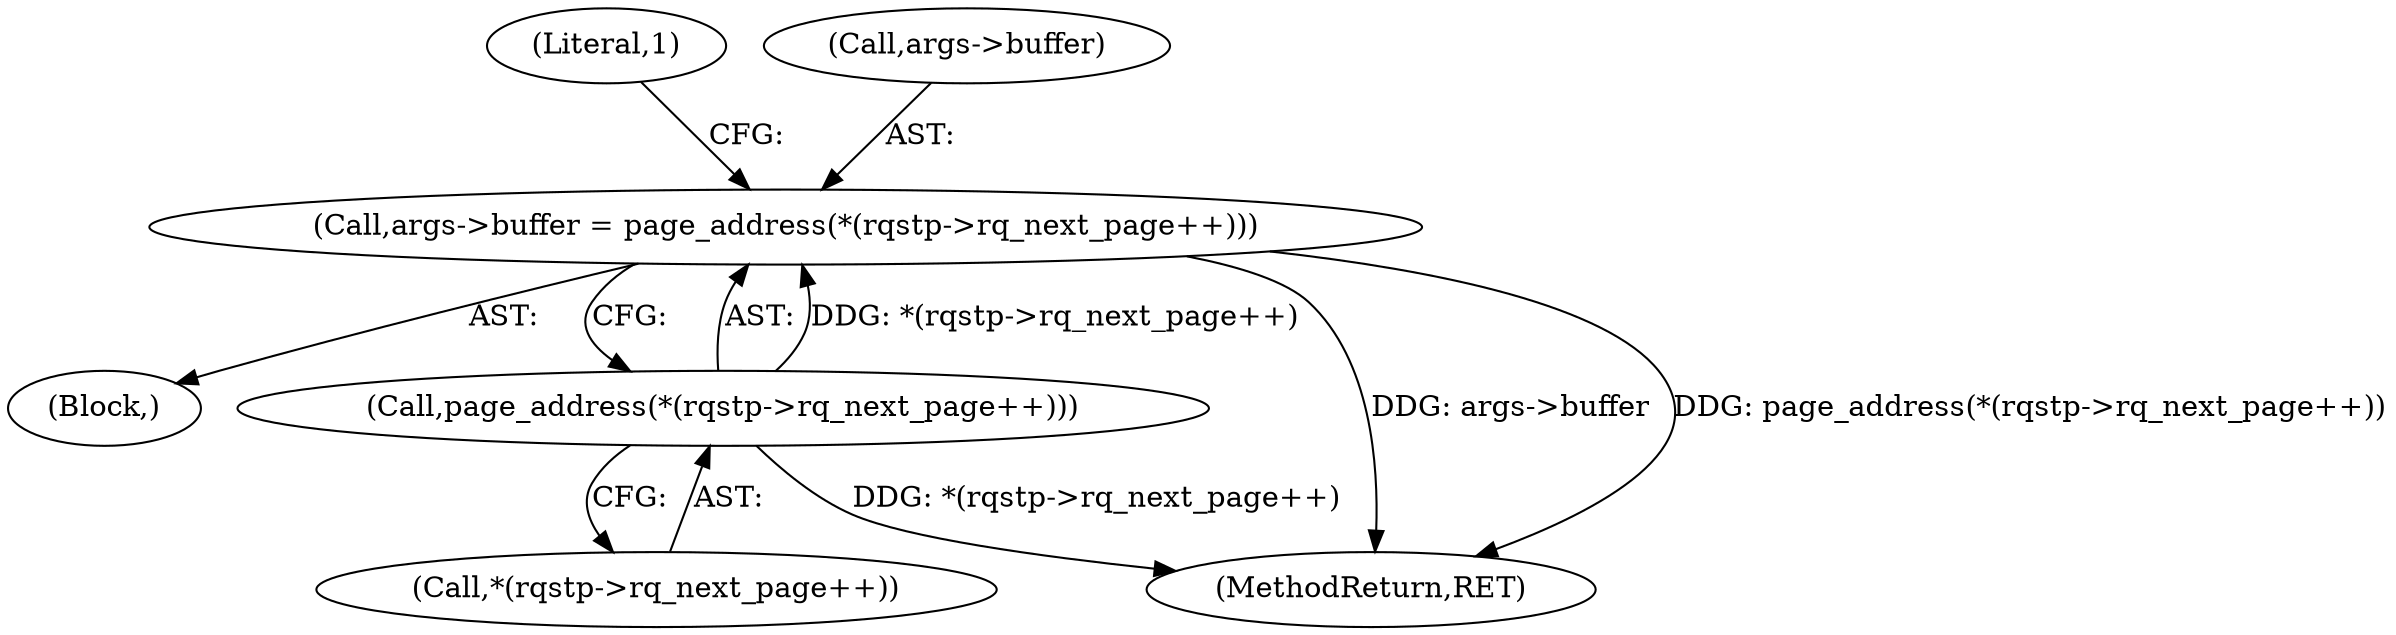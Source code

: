digraph "0_linux_c70422f760c120480fee4de6c38804c72aa26bc1_16@pointer" {
"1000151" [label="(Call,args->buffer = page_address(*(rqstp->rq_next_page++)))"];
"1000155" [label="(Call,page_address(*(rqstp->rq_next_page++)))"];
"1000155" [label="(Call,page_address(*(rqstp->rq_next_page++)))"];
"1000104" [label="(Block,)"];
"1000151" [label="(Call,args->buffer = page_address(*(rqstp->rq_next_page++)))"];
"1000156" [label="(Call,*(rqstp->rq_next_page++))"];
"1000163" [label="(MethodReturn,RET)"];
"1000162" [label="(Literal,1)"];
"1000152" [label="(Call,args->buffer)"];
"1000151" -> "1000104"  [label="AST: "];
"1000151" -> "1000155"  [label="CFG: "];
"1000152" -> "1000151"  [label="AST: "];
"1000155" -> "1000151"  [label="AST: "];
"1000162" -> "1000151"  [label="CFG: "];
"1000151" -> "1000163"  [label="DDG: args->buffer"];
"1000151" -> "1000163"  [label="DDG: page_address(*(rqstp->rq_next_page++))"];
"1000155" -> "1000151"  [label="DDG: *(rqstp->rq_next_page++)"];
"1000155" -> "1000156"  [label="CFG: "];
"1000156" -> "1000155"  [label="AST: "];
"1000155" -> "1000163"  [label="DDG: *(rqstp->rq_next_page++)"];
}
